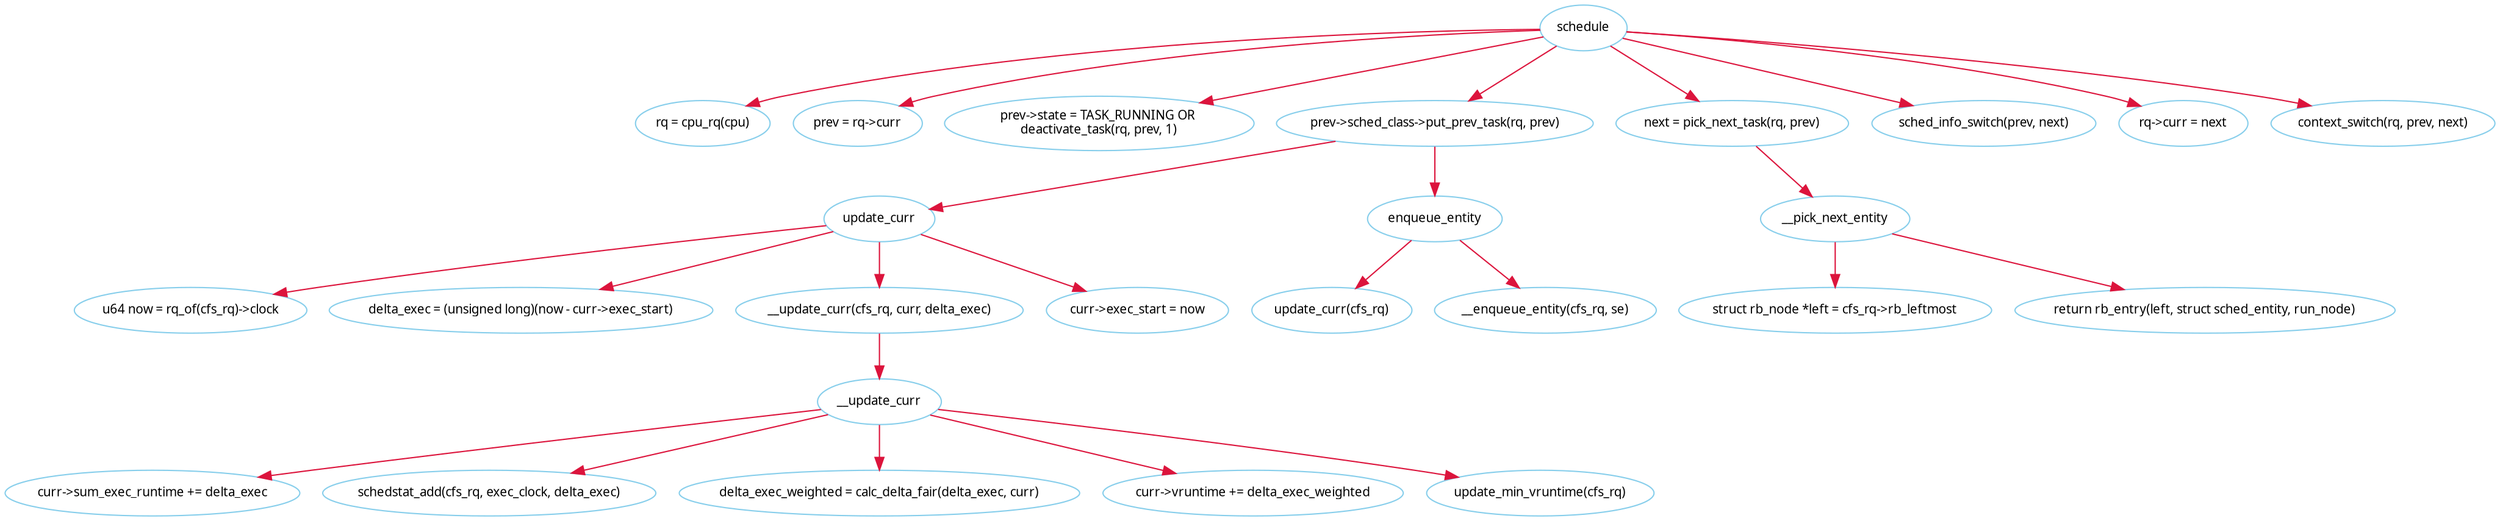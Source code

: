 /*
node
color: naveblue, skyblue, red, red4, crimson, forestgreen, limegreen
style: solid, dotted, dashed, bold, rounded, filled
shape:
*/

/*
edge
color: naveblue, skyblue, red, red4, crimson, forestgreen, limegreen
style: solid, dotted, dashed, bold 
shape: 
*/

/*
rankdir: TB BT LR RL
*/

digraph schecule_dot{
	fontname = "Verdana";
	fontsize = 10;
	rankdir=TB;
	node [fontname = "Verdana", fontsize = 10, color="skyblue"];
	edge [fontname = "Verdana", fontsize = 10, color="crimson", style="solid"];

	schedule->"rq = cpu_rq(cpu)"

	schedule->"prev = rq->curr"

	schedule->"prev->state = TASK_RUNNING OR \ndeactivate_task(rq, prev, 1)"

	schedule->"prev->sched_class->put_prev_task(rq, prev)"->update_curr
	"prev->sched_class->put_prev_task(rq, prev)"->enqueue_entity
	schedule->"next = pick_next_task(rq, prev)"->__pick_next_entity
	
	schedule->"sched_info_switch(prev, next)"
	schedule->"rq->curr = next"
	schedule->"context_switch(rq, prev, next)"

	update_curr->"u64 now = rq_of(cfs_rq)->clock"
	update_curr->"delta_exec = (unsigned long)(now - curr->exec_start)"
	update_curr->"__update_curr(cfs_rq, curr, delta_exec)"->__update_curr
	update_curr->"curr->exec_start = now"

	__update_curr->"curr->sum_exec_runtime += delta_exec"
	__update_curr->"schedstat_add(cfs_rq, exec_clock, delta_exec)"
	__update_curr->"delta_exec_weighted = calc_delta_fair(delta_exec, curr)"
	__update_curr->"curr->vruntime += delta_exec_weighted"
	__update_curr->"update_min_vruntime(cfs_rq)"

	__pick_next_entity->"struct rb_node *left = cfs_rq->rb_leftmost"
	__pick_next_entity->"return rb_entry(left, struct sched_entity, run_node)"

	enqueue_entity->"update_curr(cfs_rq)"
	enqueue_entity->"__enqueue_entity(cfs_rq, se)"
}

//static inline s64 entity_key(struct cfs_rq *cfs_rq, struct sched_entity *se)
//{
//	return se->vruntime - cfs_rq->min_vruntime;
//}
//
//static void __enqueue_entity(struct cfs_rq *cfs_rq, struct sched_entity *se)
//{
//	struct rb_node **link = &cfs_rq->tasks_timeline.rb_node;
//	struct rb_node *parent = NULL;
//	struct sched_entity *entry;
//	s64 key = entity_key(cfs_rq, se);
//	int leftmost = 1;
//	
//	/*
//	 * Find the right place in the rbtree:
//	 */
//	while (*link) {
//		parent = *link;
//		entry = rb_entry(parent, struct sched_entity, run_node);
//	
//		/*
//	 	* We dont care about collisions. Nodes with
//	 	* the same key stay together.
//	 	*/
//		if (key < entity_key(cfs_rq, entry)) {
//			link = &parent->rb_left;
//		} else {
//			link = &parent->rb_right;
//			leftmost = 0;
//		}
//	}
//
//	/*
//	 * Maintain a cache of leftmost tree entries (it is frequently
//	 * used):
//	 */
//	if (leftmost)
//		cfs_rq->rb_leftmost = &se->run_node;
//	
//	rb_link_node(&se->run_node, parent, link);
//	rb_insert_color(&se->run_node, &cfs_rq->tasks_timeline);
//}

